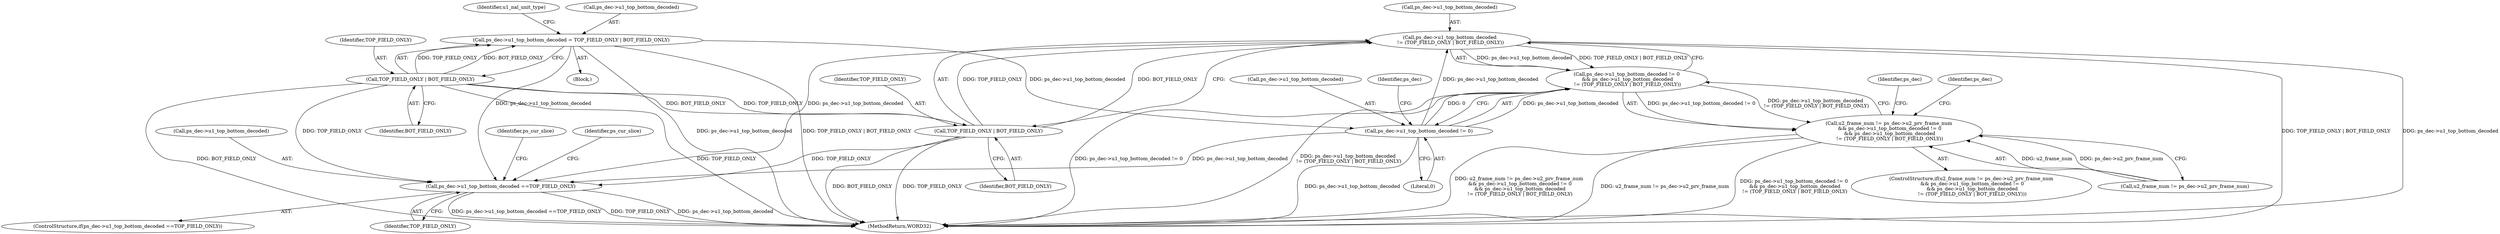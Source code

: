 digraph "0_Android_494561291a503840f385fbcd11d9bc5f4dc502b8_2@pointer" {
"1000796" [label="(Call,ps_dec->u1_top_bottom_decoded\n != (TOP_FIELD_ONLY | BOT_FIELD_ONLY))"];
"1000791" [label="(Call,ps_dec->u1_top_bottom_decoded != 0)"];
"1000541" [label="(Call,ps_dec->u1_top_bottom_decoded = TOP_FIELD_ONLY | BOT_FIELD_ONLY)"];
"1000545" [label="(Call,TOP_FIELD_ONLY | BOT_FIELD_ONLY)"];
"1000800" [label="(Call,TOP_FIELD_ONLY | BOT_FIELD_ONLY)"];
"1000790" [label="(Call,ps_dec->u1_top_bottom_decoded != 0\n && ps_dec->u1_top_bottom_decoded\n != (TOP_FIELD_ONLY | BOT_FIELD_ONLY))"];
"1000784" [label="(Call,u2_frame_num != ps_dec->u2_prv_frame_num\n && ps_dec->u1_top_bottom_decoded != 0\n && ps_dec->u1_top_bottom_decoded\n != (TOP_FIELD_ONLY | BOT_FIELD_ONLY))"];
"1000823" [label="(Call,ps_dec->u1_top_bottom_decoded ==TOP_FIELD_ONLY)"];
"1000542" [label="(Call,ps_dec->u1_top_bottom_decoded)"];
"1000784" [label="(Call,u2_frame_num != ps_dec->u2_prv_frame_num\n && ps_dec->u1_top_bottom_decoded != 0\n && ps_dec->u1_top_bottom_decoded\n != (TOP_FIELD_ONLY | BOT_FIELD_ONLY))"];
"1000869" [label="(Identifier,ps_dec)"];
"1000836" [label="(Identifier,ps_cur_slice)"];
"1000546" [label="(Identifier,TOP_FIELD_ONLY)"];
"1000823" [label="(Call,ps_dec->u1_top_bottom_decoded ==TOP_FIELD_ONLY)"];
"1000540" [label="(Block,)"];
"1000806" [label="(Identifier,ps_dec)"];
"1000822" [label="(ControlStructure,if(ps_dec->u1_top_bottom_decoded ==TOP_FIELD_ONLY))"];
"1000792" [label="(Call,ps_dec->u1_top_bottom_decoded)"];
"1000785" [label="(Call,u2_frame_num != ps_dec->u2_prv_frame_num)"];
"1000795" [label="(Literal,0)"];
"1000827" [label="(Identifier,TOP_FIELD_ONLY)"];
"1000830" [label="(Identifier,ps_cur_slice)"];
"1000798" [label="(Identifier,ps_dec)"];
"1000541" [label="(Call,ps_dec->u1_top_bottom_decoded = TOP_FIELD_ONLY | BOT_FIELD_ONLY)"];
"1000797" [label="(Call,ps_dec->u1_top_bottom_decoded)"];
"1000802" [label="(Identifier,BOT_FIELD_ONLY)"];
"1000801" [label="(Identifier,TOP_FIELD_ONLY)"];
"1000783" [label="(ControlStructure,if(u2_frame_num != ps_dec->u2_prv_frame_num\n && ps_dec->u1_top_bottom_decoded != 0\n && ps_dec->u1_top_bottom_decoded\n != (TOP_FIELD_ONLY | BOT_FIELD_ONLY)))"];
"1000545" [label="(Call,TOP_FIELD_ONLY | BOT_FIELD_ONLY)"];
"1000824" [label="(Call,ps_dec->u1_top_bottom_decoded)"];
"1002544" [label="(MethodReturn,WORD32)"];
"1000790" [label="(Call,ps_dec->u1_top_bottom_decoded != 0\n && ps_dec->u1_top_bottom_decoded\n != (TOP_FIELD_ONLY | BOT_FIELD_ONLY))"];
"1000791" [label="(Call,ps_dec->u1_top_bottom_decoded != 0)"];
"1000549" [label="(Identifier,u1_nal_unit_type)"];
"1000800" [label="(Call,TOP_FIELD_ONLY | BOT_FIELD_ONLY)"];
"1000547" [label="(Identifier,BOT_FIELD_ONLY)"];
"1000796" [label="(Call,ps_dec->u1_top_bottom_decoded\n != (TOP_FIELD_ONLY | BOT_FIELD_ONLY))"];
"1000796" -> "1000790"  [label="AST: "];
"1000796" -> "1000800"  [label="CFG: "];
"1000797" -> "1000796"  [label="AST: "];
"1000800" -> "1000796"  [label="AST: "];
"1000790" -> "1000796"  [label="CFG: "];
"1000796" -> "1002544"  [label="DDG: TOP_FIELD_ONLY | BOT_FIELD_ONLY"];
"1000796" -> "1002544"  [label="DDG: ps_dec->u1_top_bottom_decoded"];
"1000796" -> "1000790"  [label="DDG: ps_dec->u1_top_bottom_decoded"];
"1000796" -> "1000790"  [label="DDG: TOP_FIELD_ONLY | BOT_FIELD_ONLY"];
"1000791" -> "1000796"  [label="DDG: ps_dec->u1_top_bottom_decoded"];
"1000800" -> "1000796"  [label="DDG: TOP_FIELD_ONLY"];
"1000800" -> "1000796"  [label="DDG: BOT_FIELD_ONLY"];
"1000796" -> "1000823"  [label="DDG: ps_dec->u1_top_bottom_decoded"];
"1000791" -> "1000790"  [label="AST: "];
"1000791" -> "1000795"  [label="CFG: "];
"1000792" -> "1000791"  [label="AST: "];
"1000795" -> "1000791"  [label="AST: "];
"1000798" -> "1000791"  [label="CFG: "];
"1000790" -> "1000791"  [label="CFG: "];
"1000791" -> "1002544"  [label="DDG: ps_dec->u1_top_bottom_decoded"];
"1000791" -> "1000790"  [label="DDG: ps_dec->u1_top_bottom_decoded"];
"1000791" -> "1000790"  [label="DDG: 0"];
"1000541" -> "1000791"  [label="DDG: ps_dec->u1_top_bottom_decoded"];
"1000791" -> "1000823"  [label="DDG: ps_dec->u1_top_bottom_decoded"];
"1000541" -> "1000540"  [label="AST: "];
"1000541" -> "1000545"  [label="CFG: "];
"1000542" -> "1000541"  [label="AST: "];
"1000545" -> "1000541"  [label="AST: "];
"1000549" -> "1000541"  [label="CFG: "];
"1000541" -> "1002544"  [label="DDG: ps_dec->u1_top_bottom_decoded"];
"1000541" -> "1002544"  [label="DDG: TOP_FIELD_ONLY | BOT_FIELD_ONLY"];
"1000545" -> "1000541"  [label="DDG: TOP_FIELD_ONLY"];
"1000545" -> "1000541"  [label="DDG: BOT_FIELD_ONLY"];
"1000541" -> "1000823"  [label="DDG: ps_dec->u1_top_bottom_decoded"];
"1000545" -> "1000547"  [label="CFG: "];
"1000546" -> "1000545"  [label="AST: "];
"1000547" -> "1000545"  [label="AST: "];
"1000545" -> "1002544"  [label="DDG: TOP_FIELD_ONLY"];
"1000545" -> "1002544"  [label="DDG: BOT_FIELD_ONLY"];
"1000545" -> "1000800"  [label="DDG: TOP_FIELD_ONLY"];
"1000545" -> "1000800"  [label="DDG: BOT_FIELD_ONLY"];
"1000545" -> "1000823"  [label="DDG: TOP_FIELD_ONLY"];
"1000800" -> "1000802"  [label="CFG: "];
"1000801" -> "1000800"  [label="AST: "];
"1000802" -> "1000800"  [label="AST: "];
"1000800" -> "1002544"  [label="DDG: BOT_FIELD_ONLY"];
"1000800" -> "1002544"  [label="DDG: TOP_FIELD_ONLY"];
"1000800" -> "1000823"  [label="DDG: TOP_FIELD_ONLY"];
"1000790" -> "1000784"  [label="AST: "];
"1000784" -> "1000790"  [label="CFG: "];
"1000790" -> "1002544"  [label="DDG: ps_dec->u1_top_bottom_decoded != 0"];
"1000790" -> "1002544"  [label="DDG: ps_dec->u1_top_bottom_decoded\n != (TOP_FIELD_ONLY | BOT_FIELD_ONLY)"];
"1000790" -> "1000784"  [label="DDG: ps_dec->u1_top_bottom_decoded != 0"];
"1000790" -> "1000784"  [label="DDG: ps_dec->u1_top_bottom_decoded\n != (TOP_FIELD_ONLY | BOT_FIELD_ONLY)"];
"1000784" -> "1000783"  [label="AST: "];
"1000784" -> "1000785"  [label="CFG: "];
"1000785" -> "1000784"  [label="AST: "];
"1000806" -> "1000784"  [label="CFG: "];
"1000869" -> "1000784"  [label="CFG: "];
"1000784" -> "1002544"  [label="DDG: u2_frame_num != ps_dec->u2_prv_frame_num"];
"1000784" -> "1002544"  [label="DDG: ps_dec->u1_top_bottom_decoded != 0\n && ps_dec->u1_top_bottom_decoded\n != (TOP_FIELD_ONLY | BOT_FIELD_ONLY)"];
"1000784" -> "1002544"  [label="DDG: u2_frame_num != ps_dec->u2_prv_frame_num\n && ps_dec->u1_top_bottom_decoded != 0\n && ps_dec->u1_top_bottom_decoded\n != (TOP_FIELD_ONLY | BOT_FIELD_ONLY)"];
"1000785" -> "1000784"  [label="DDG: u2_frame_num"];
"1000785" -> "1000784"  [label="DDG: ps_dec->u2_prv_frame_num"];
"1000823" -> "1000822"  [label="AST: "];
"1000823" -> "1000827"  [label="CFG: "];
"1000824" -> "1000823"  [label="AST: "];
"1000827" -> "1000823"  [label="AST: "];
"1000830" -> "1000823"  [label="CFG: "];
"1000836" -> "1000823"  [label="CFG: "];
"1000823" -> "1002544"  [label="DDG: TOP_FIELD_ONLY"];
"1000823" -> "1002544"  [label="DDG: ps_dec->u1_top_bottom_decoded"];
"1000823" -> "1002544"  [label="DDG: ps_dec->u1_top_bottom_decoded ==TOP_FIELD_ONLY"];
}
